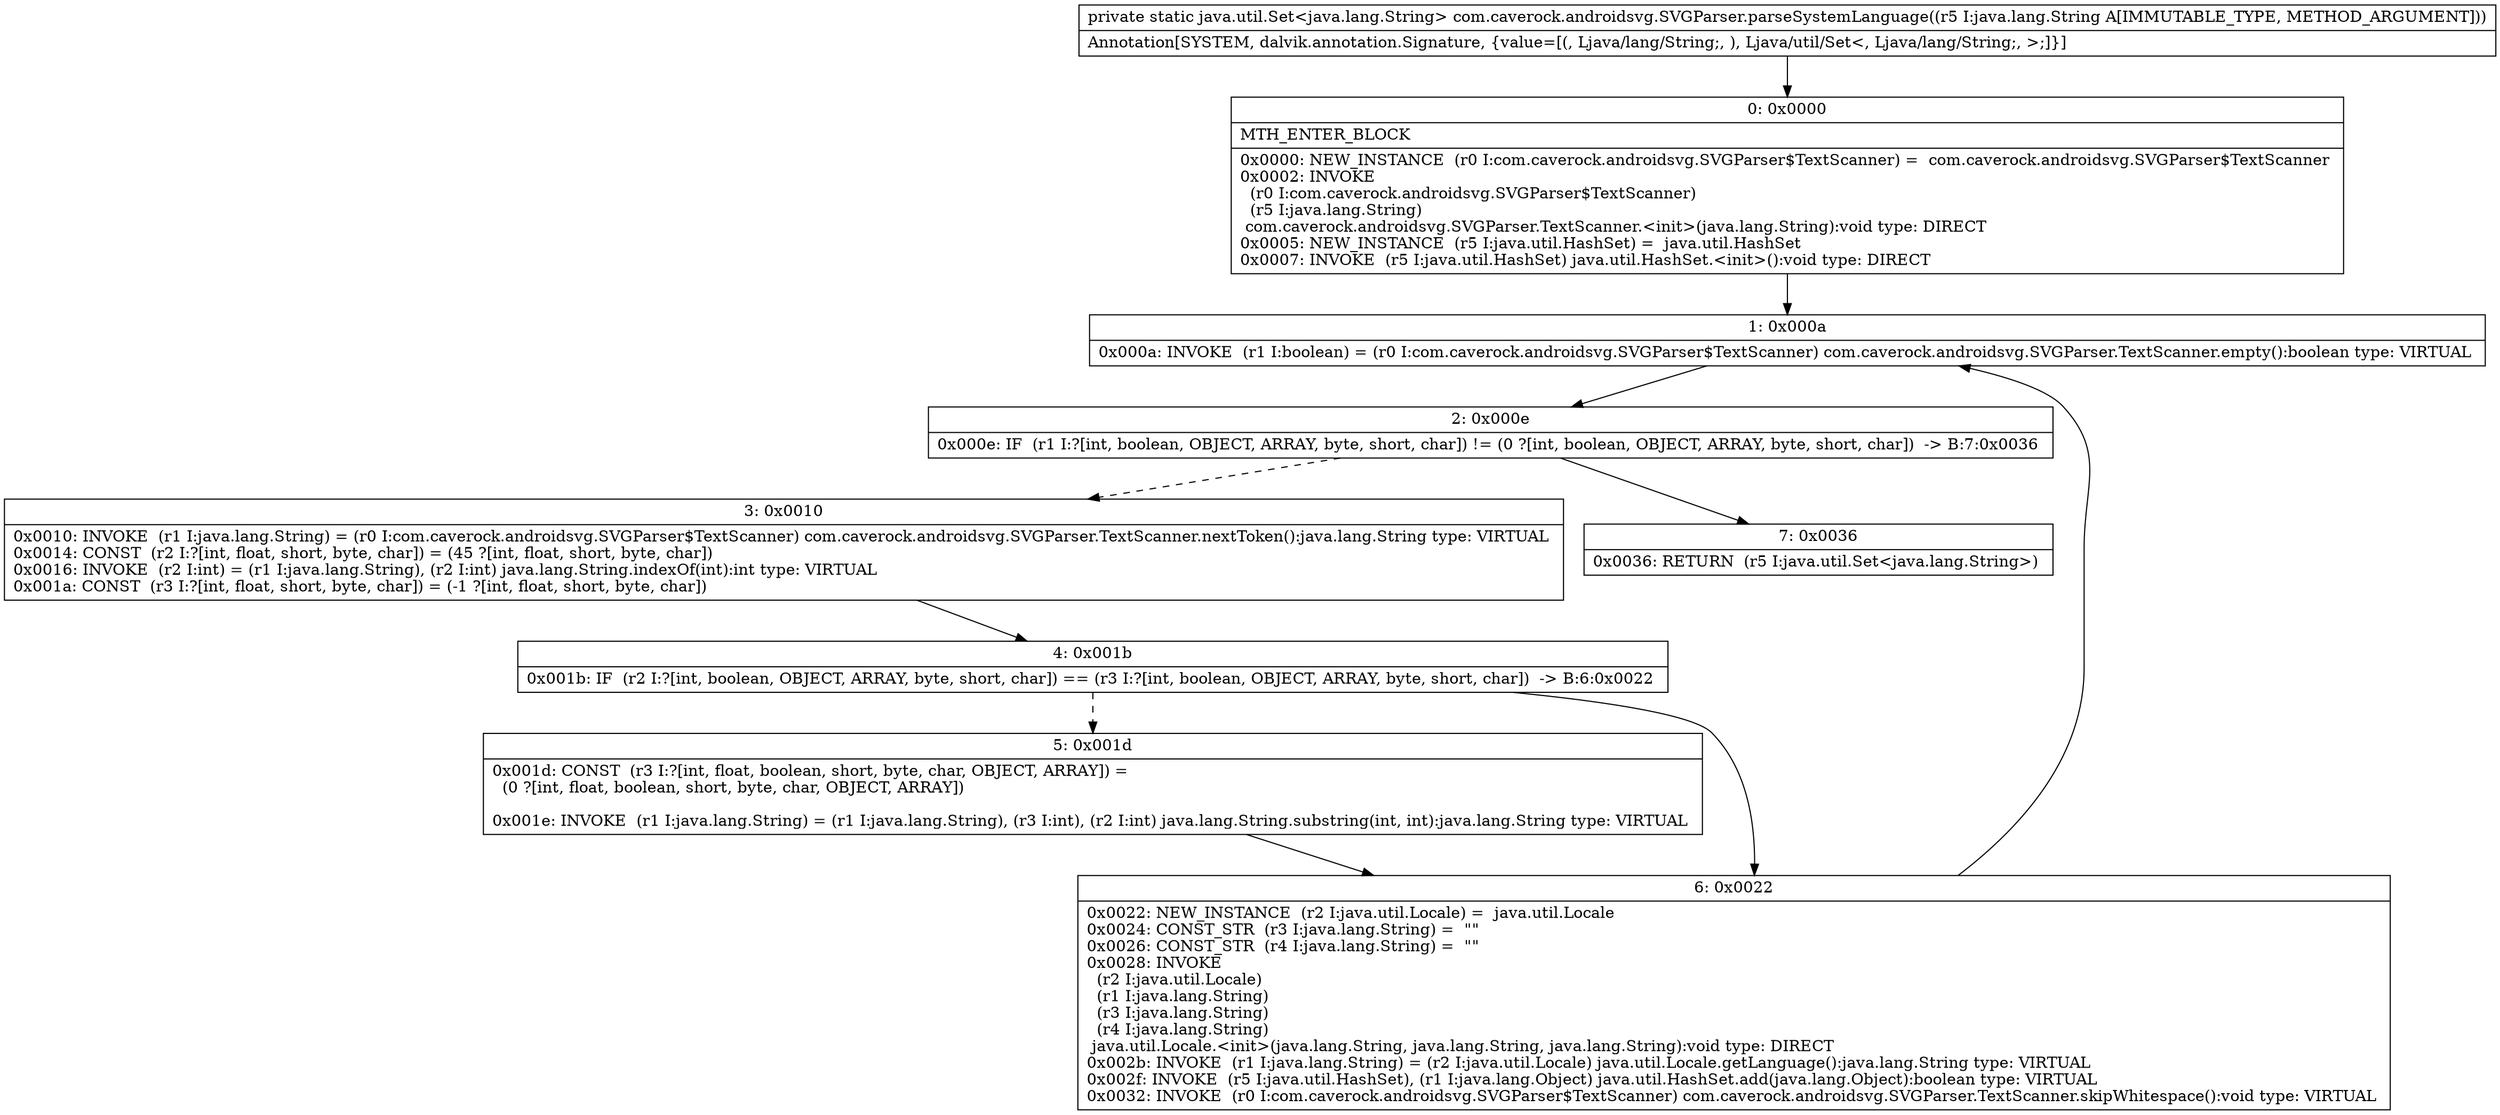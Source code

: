 digraph "CFG forcom.caverock.androidsvg.SVGParser.parseSystemLanguage(Ljava\/lang\/String;)Ljava\/util\/Set;" {
Node_0 [shape=record,label="{0\:\ 0x0000|MTH_ENTER_BLOCK\l|0x0000: NEW_INSTANCE  (r0 I:com.caverock.androidsvg.SVGParser$TextScanner) =  com.caverock.androidsvg.SVGParser$TextScanner \l0x0002: INVOKE  \l  (r0 I:com.caverock.androidsvg.SVGParser$TextScanner)\l  (r5 I:java.lang.String)\l com.caverock.androidsvg.SVGParser.TextScanner.\<init\>(java.lang.String):void type: DIRECT \l0x0005: NEW_INSTANCE  (r5 I:java.util.HashSet) =  java.util.HashSet \l0x0007: INVOKE  (r5 I:java.util.HashSet) java.util.HashSet.\<init\>():void type: DIRECT \l}"];
Node_1 [shape=record,label="{1\:\ 0x000a|0x000a: INVOKE  (r1 I:boolean) = (r0 I:com.caverock.androidsvg.SVGParser$TextScanner) com.caverock.androidsvg.SVGParser.TextScanner.empty():boolean type: VIRTUAL \l}"];
Node_2 [shape=record,label="{2\:\ 0x000e|0x000e: IF  (r1 I:?[int, boolean, OBJECT, ARRAY, byte, short, char]) != (0 ?[int, boolean, OBJECT, ARRAY, byte, short, char])  \-\> B:7:0x0036 \l}"];
Node_3 [shape=record,label="{3\:\ 0x0010|0x0010: INVOKE  (r1 I:java.lang.String) = (r0 I:com.caverock.androidsvg.SVGParser$TextScanner) com.caverock.androidsvg.SVGParser.TextScanner.nextToken():java.lang.String type: VIRTUAL \l0x0014: CONST  (r2 I:?[int, float, short, byte, char]) = (45 ?[int, float, short, byte, char]) \l0x0016: INVOKE  (r2 I:int) = (r1 I:java.lang.String), (r2 I:int) java.lang.String.indexOf(int):int type: VIRTUAL \l0x001a: CONST  (r3 I:?[int, float, short, byte, char]) = (\-1 ?[int, float, short, byte, char]) \l}"];
Node_4 [shape=record,label="{4\:\ 0x001b|0x001b: IF  (r2 I:?[int, boolean, OBJECT, ARRAY, byte, short, char]) == (r3 I:?[int, boolean, OBJECT, ARRAY, byte, short, char])  \-\> B:6:0x0022 \l}"];
Node_5 [shape=record,label="{5\:\ 0x001d|0x001d: CONST  (r3 I:?[int, float, boolean, short, byte, char, OBJECT, ARRAY]) = \l  (0 ?[int, float, boolean, short, byte, char, OBJECT, ARRAY])\l \l0x001e: INVOKE  (r1 I:java.lang.String) = (r1 I:java.lang.String), (r3 I:int), (r2 I:int) java.lang.String.substring(int, int):java.lang.String type: VIRTUAL \l}"];
Node_6 [shape=record,label="{6\:\ 0x0022|0x0022: NEW_INSTANCE  (r2 I:java.util.Locale) =  java.util.Locale \l0x0024: CONST_STR  (r3 I:java.lang.String) =  \"\" \l0x0026: CONST_STR  (r4 I:java.lang.String) =  \"\" \l0x0028: INVOKE  \l  (r2 I:java.util.Locale)\l  (r1 I:java.lang.String)\l  (r3 I:java.lang.String)\l  (r4 I:java.lang.String)\l java.util.Locale.\<init\>(java.lang.String, java.lang.String, java.lang.String):void type: DIRECT \l0x002b: INVOKE  (r1 I:java.lang.String) = (r2 I:java.util.Locale) java.util.Locale.getLanguage():java.lang.String type: VIRTUAL \l0x002f: INVOKE  (r5 I:java.util.HashSet), (r1 I:java.lang.Object) java.util.HashSet.add(java.lang.Object):boolean type: VIRTUAL \l0x0032: INVOKE  (r0 I:com.caverock.androidsvg.SVGParser$TextScanner) com.caverock.androidsvg.SVGParser.TextScanner.skipWhitespace():void type: VIRTUAL \l}"];
Node_7 [shape=record,label="{7\:\ 0x0036|0x0036: RETURN  (r5 I:java.util.Set\<java.lang.String\>) \l}"];
MethodNode[shape=record,label="{private static java.util.Set\<java.lang.String\> com.caverock.androidsvg.SVGParser.parseSystemLanguage((r5 I:java.lang.String A[IMMUTABLE_TYPE, METHOD_ARGUMENT]))  | Annotation[SYSTEM, dalvik.annotation.Signature, \{value=[(, Ljava\/lang\/String;, ), Ljava\/util\/Set\<, Ljava\/lang\/String;, \>;]\}]\l}"];
MethodNode -> Node_0;
Node_0 -> Node_1;
Node_1 -> Node_2;
Node_2 -> Node_3[style=dashed];
Node_2 -> Node_7;
Node_3 -> Node_4;
Node_4 -> Node_5[style=dashed];
Node_4 -> Node_6;
Node_5 -> Node_6;
Node_6 -> Node_1;
}

